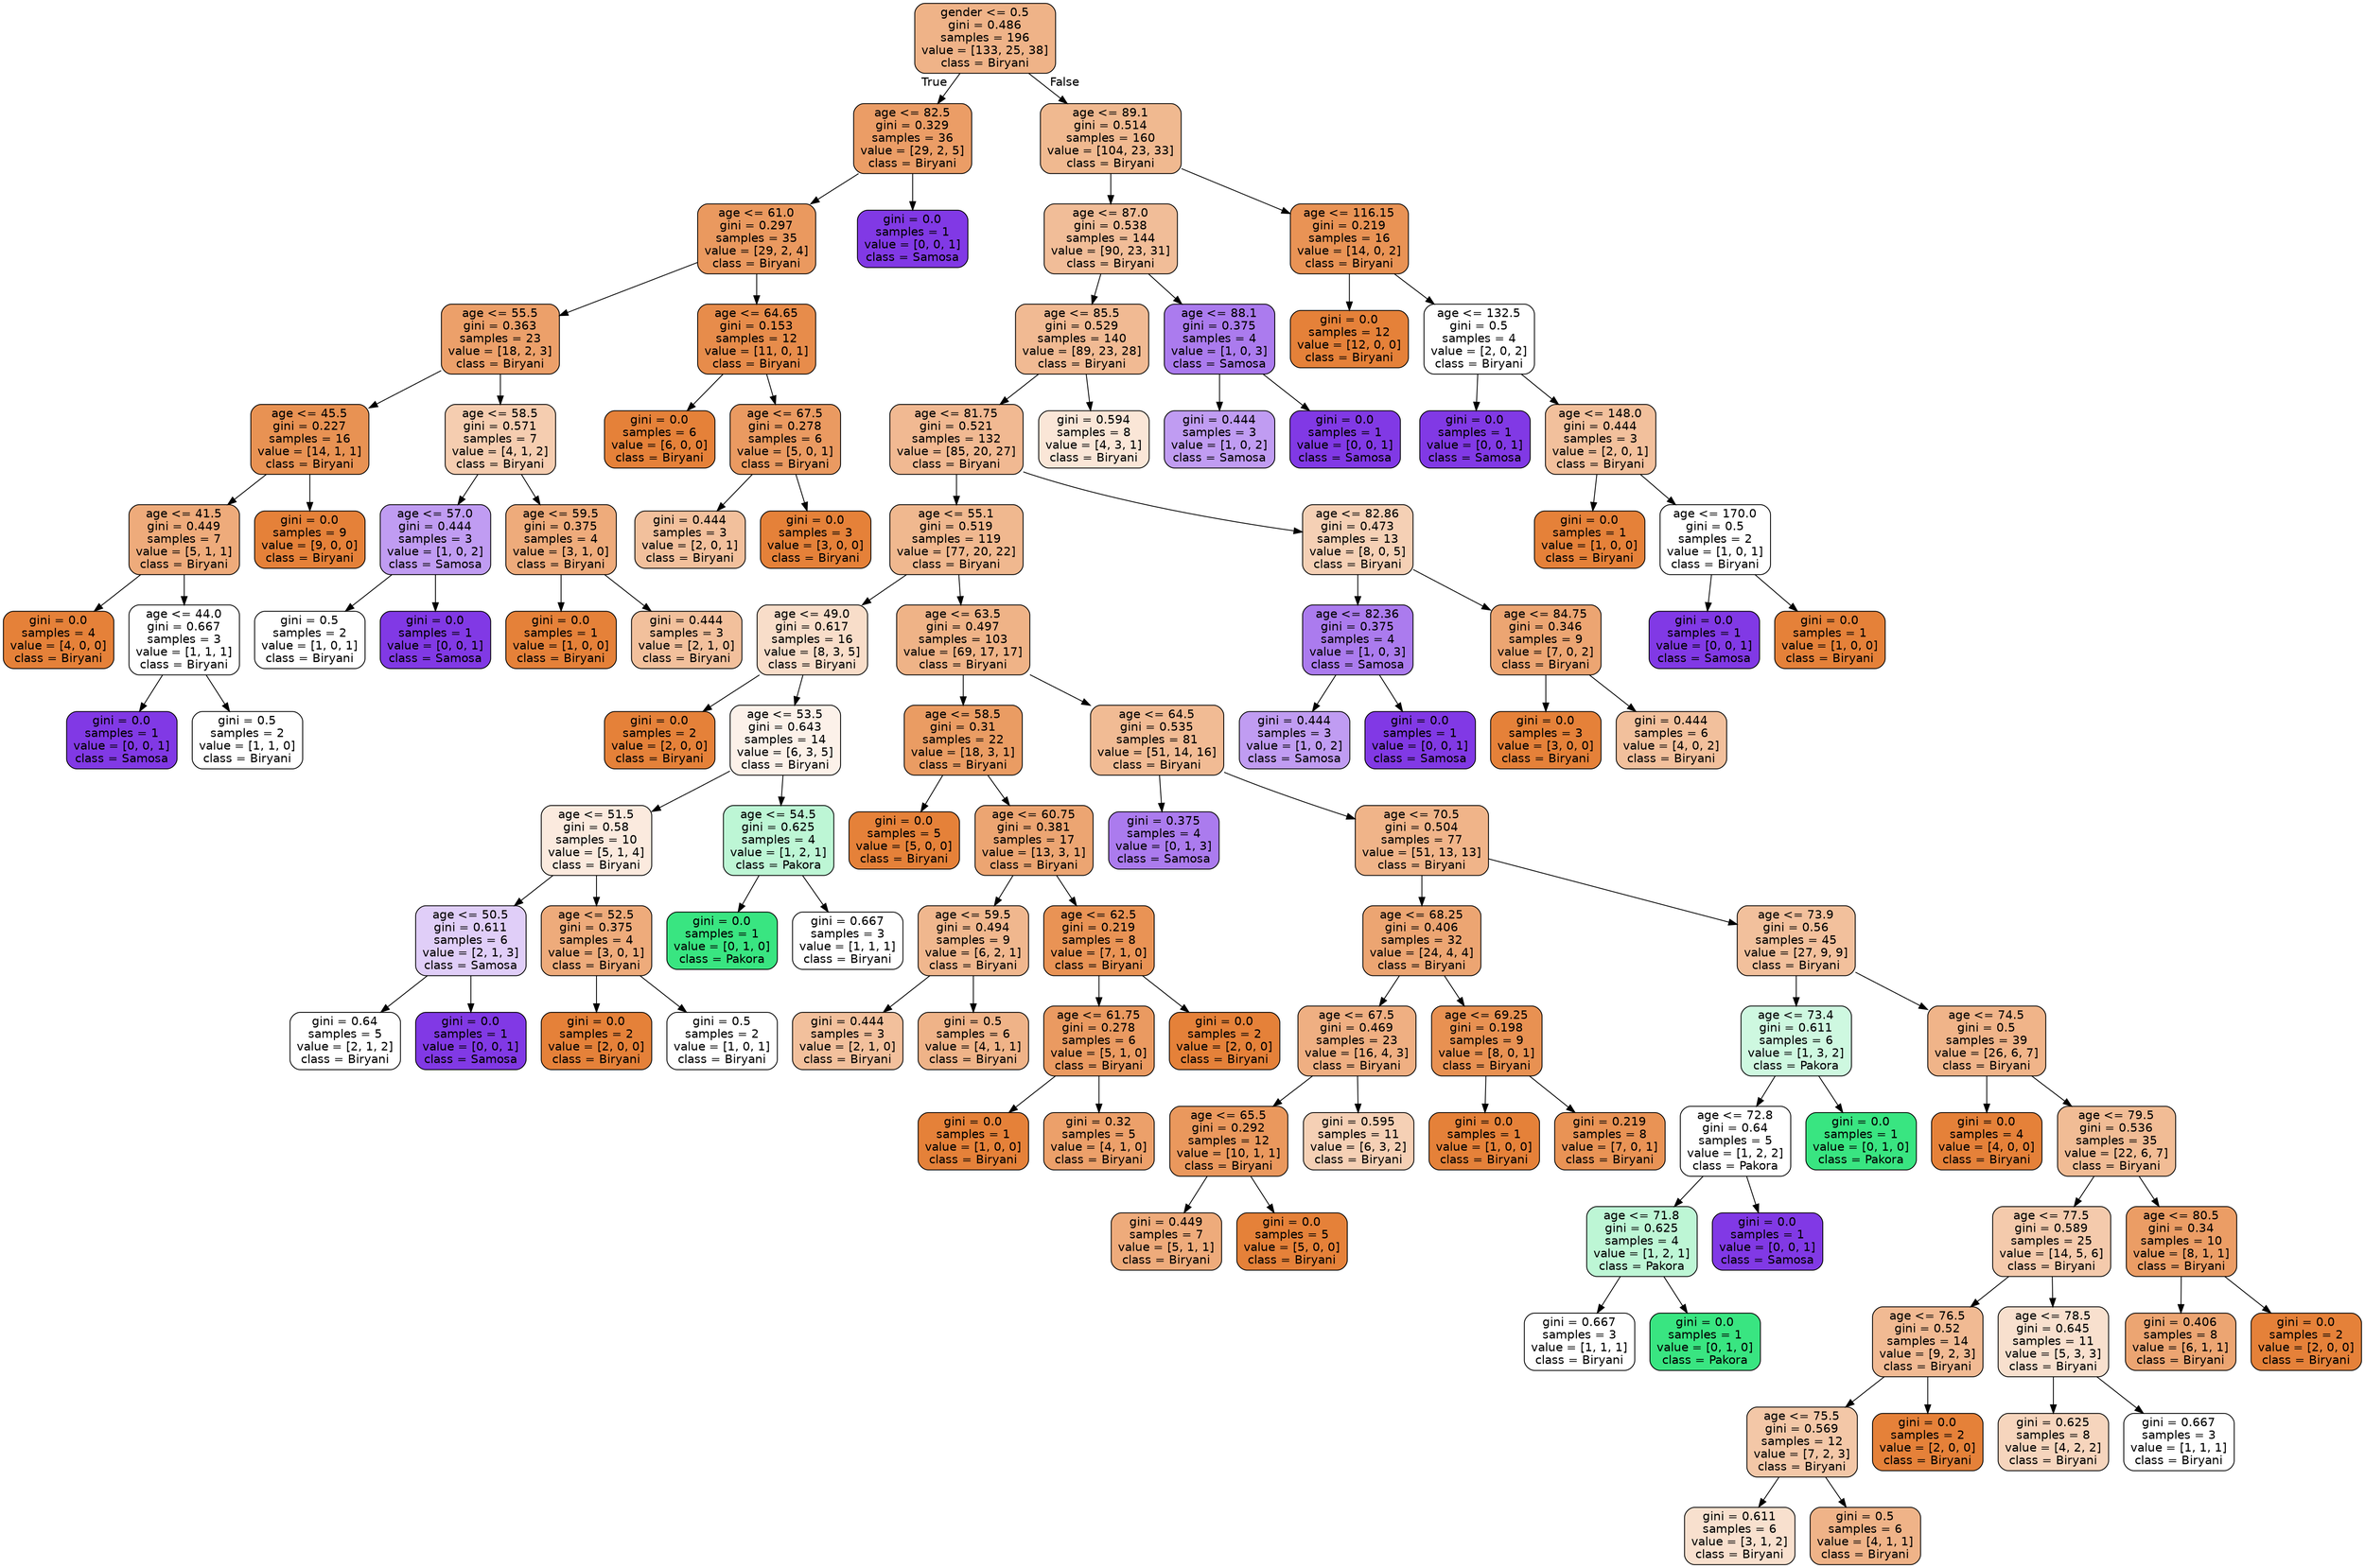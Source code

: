 digraph Tree {
node [shape=box, style="filled, rounded", color="black", fontname="helvetica"] ;
edge [fontname="helvetica"] ;
0 [label="gender <= 0.5\ngini = 0.486\nsamples = 196\nvalue = [133, 25, 38]\nclass = Biryani", fillcolor="#efb388"] ;
1 [label="age <= 82.5\ngini = 0.329\nsamples = 36\nvalue = [29, 2, 5]\nclass = Biryani", fillcolor="#eb9d66"] ;
0 -> 1 [labeldistance=2.5, labelangle=45, headlabel="True"] ;
2 [label="age <= 61.0\ngini = 0.297\nsamples = 35\nvalue = [29, 2, 4]\nclass = Biryani", fillcolor="#ea995f"] ;
1 -> 2 ;
3 [label="age <= 55.5\ngini = 0.363\nsamples = 23\nvalue = [18, 2, 3]\nclass = Biryani", fillcolor="#eca06a"] ;
2 -> 3 ;
4 [label="age <= 45.5\ngini = 0.227\nsamples = 16\nvalue = [14, 1, 1]\nclass = Biryani", fillcolor="#e89253"] ;
3 -> 4 ;
5 [label="age <= 41.5\ngini = 0.449\nsamples = 7\nvalue = [5, 1, 1]\nclass = Biryani", fillcolor="#eeab7b"] ;
4 -> 5 ;
6 [label="gini = 0.0\nsamples = 4\nvalue = [4, 0, 0]\nclass = Biryani", fillcolor="#e58139"] ;
5 -> 6 ;
7 [label="age <= 44.0\ngini = 0.667\nsamples = 3\nvalue = [1, 1, 1]\nclass = Biryani", fillcolor="#ffffff"] ;
5 -> 7 ;
8 [label="gini = 0.0\nsamples = 1\nvalue = [0, 0, 1]\nclass = Samosa", fillcolor="#8139e5"] ;
7 -> 8 ;
9 [label="gini = 0.5\nsamples = 2\nvalue = [1, 1, 0]\nclass = Biryani", fillcolor="#ffffff"] ;
7 -> 9 ;
10 [label="gini = 0.0\nsamples = 9\nvalue = [9, 0, 0]\nclass = Biryani", fillcolor="#e58139"] ;
4 -> 10 ;
11 [label="age <= 58.5\ngini = 0.571\nsamples = 7\nvalue = [4, 1, 2]\nclass = Biryani", fillcolor="#f5cdb0"] ;
3 -> 11 ;
12 [label="age <= 57.0\ngini = 0.444\nsamples = 3\nvalue = [1, 0, 2]\nclass = Samosa", fillcolor="#c09cf2"] ;
11 -> 12 ;
13 [label="gini = 0.5\nsamples = 2\nvalue = [1, 0, 1]\nclass = Biryani", fillcolor="#ffffff"] ;
12 -> 13 ;
14 [label="gini = 0.0\nsamples = 1\nvalue = [0, 0, 1]\nclass = Samosa", fillcolor="#8139e5"] ;
12 -> 14 ;
15 [label="age <= 59.5\ngini = 0.375\nsamples = 4\nvalue = [3, 1, 0]\nclass = Biryani", fillcolor="#eeab7b"] ;
11 -> 15 ;
16 [label="gini = 0.0\nsamples = 1\nvalue = [1, 0, 0]\nclass = Biryani", fillcolor="#e58139"] ;
15 -> 16 ;
17 [label="gini = 0.444\nsamples = 3\nvalue = [2, 1, 0]\nclass = Biryani", fillcolor="#f2c09c"] ;
15 -> 17 ;
18 [label="age <= 64.65\ngini = 0.153\nsamples = 12\nvalue = [11, 0, 1]\nclass = Biryani", fillcolor="#e78c4b"] ;
2 -> 18 ;
19 [label="gini = 0.0\nsamples = 6\nvalue = [6, 0, 0]\nclass = Biryani", fillcolor="#e58139"] ;
18 -> 19 ;
20 [label="age <= 67.5\ngini = 0.278\nsamples = 6\nvalue = [5, 0, 1]\nclass = Biryani", fillcolor="#ea9a61"] ;
18 -> 20 ;
21 [label="gini = 0.444\nsamples = 3\nvalue = [2, 0, 1]\nclass = Biryani", fillcolor="#f2c09c"] ;
20 -> 21 ;
22 [label="gini = 0.0\nsamples = 3\nvalue = [3, 0, 0]\nclass = Biryani", fillcolor="#e58139"] ;
20 -> 22 ;
23 [label="gini = 0.0\nsamples = 1\nvalue = [0, 0, 1]\nclass = Samosa", fillcolor="#8139e5"] ;
1 -> 23 ;
24 [label="age <= 89.1\ngini = 0.514\nsamples = 160\nvalue = [104, 23, 33]\nclass = Biryani", fillcolor="#f0b990"] ;
0 -> 24 [labeldistance=2.5, labelangle=-45, headlabel="False"] ;
25 [label="age <= 87.0\ngini = 0.538\nsamples = 144\nvalue = [90, 23, 31]\nclass = Biryani", fillcolor="#f1bd98"] ;
24 -> 25 ;
26 [label="age <= 85.5\ngini = 0.529\nsamples = 140\nvalue = [89, 23, 28]\nclass = Biryani", fillcolor="#f1ba93"] ;
25 -> 26 ;
27 [label="age <= 81.75\ngini = 0.521\nsamples = 132\nvalue = [85, 20, 27]\nclass = Biryani", fillcolor="#f1b992"] ;
26 -> 27 ;
28 [label="age <= 55.1\ngini = 0.519\nsamples = 119\nvalue = [77, 20, 22]\nclass = Biryani", fillcolor="#f0b88f"] ;
27 -> 28 ;
29 [label="age <= 49.0\ngini = 0.617\nsamples = 16\nvalue = [8, 3, 5]\nclass = Biryani", fillcolor="#f8ddc9"] ;
28 -> 29 ;
30 [label="gini = 0.0\nsamples = 2\nvalue = [2, 0, 0]\nclass = Biryani", fillcolor="#e58139"] ;
29 -> 30 ;
31 [label="age <= 53.5\ngini = 0.643\nsamples = 14\nvalue = [6, 3, 5]\nclass = Biryani", fillcolor="#fcf1e9"] ;
29 -> 31 ;
32 [label="age <= 51.5\ngini = 0.58\nsamples = 10\nvalue = [5, 1, 4]\nclass = Biryani", fillcolor="#fbeade"] ;
31 -> 32 ;
33 [label="age <= 50.5\ngini = 0.611\nsamples = 6\nvalue = [2, 1, 3]\nclass = Samosa", fillcolor="#e0cef8"] ;
32 -> 33 ;
34 [label="gini = 0.64\nsamples = 5\nvalue = [2, 1, 2]\nclass = Biryani", fillcolor="#ffffff"] ;
33 -> 34 ;
35 [label="gini = 0.0\nsamples = 1\nvalue = [0, 0, 1]\nclass = Samosa", fillcolor="#8139e5"] ;
33 -> 35 ;
36 [label="age <= 52.5\ngini = 0.375\nsamples = 4\nvalue = [3, 0, 1]\nclass = Biryani", fillcolor="#eeab7b"] ;
32 -> 36 ;
37 [label="gini = 0.0\nsamples = 2\nvalue = [2, 0, 0]\nclass = Biryani", fillcolor="#e58139"] ;
36 -> 37 ;
38 [label="gini = 0.5\nsamples = 2\nvalue = [1, 0, 1]\nclass = Biryani", fillcolor="#ffffff"] ;
36 -> 38 ;
39 [label="age <= 54.5\ngini = 0.625\nsamples = 4\nvalue = [1, 2, 1]\nclass = Pakora", fillcolor="#bdf6d5"] ;
31 -> 39 ;
40 [label="gini = 0.0\nsamples = 1\nvalue = [0, 1, 0]\nclass = Pakora", fillcolor="#39e581"] ;
39 -> 40 ;
41 [label="gini = 0.667\nsamples = 3\nvalue = [1, 1, 1]\nclass = Biryani", fillcolor="#ffffff"] ;
39 -> 41 ;
42 [label="age <= 63.5\ngini = 0.497\nsamples = 103\nvalue = [69, 17, 17]\nclass = Biryani", fillcolor="#efb387"] ;
28 -> 42 ;
43 [label="age <= 58.5\ngini = 0.31\nsamples = 22\nvalue = [18, 3, 1]\nclass = Biryani", fillcolor="#ea9c63"] ;
42 -> 43 ;
44 [label="gini = 0.0\nsamples = 5\nvalue = [5, 0, 0]\nclass = Biryani", fillcolor="#e58139"] ;
43 -> 44 ;
45 [label="age <= 60.75\ngini = 0.381\nsamples = 17\nvalue = [13, 3, 1]\nclass = Biryani", fillcolor="#eca572"] ;
43 -> 45 ;
46 [label="age <= 59.5\ngini = 0.494\nsamples = 9\nvalue = [6, 2, 1]\nclass = Biryani", fillcolor="#f0b78e"] ;
45 -> 46 ;
47 [label="gini = 0.444\nsamples = 3\nvalue = [2, 1, 0]\nclass = Biryani", fillcolor="#f2c09c"] ;
46 -> 47 ;
48 [label="gini = 0.5\nsamples = 6\nvalue = [4, 1, 1]\nclass = Biryani", fillcolor="#efb388"] ;
46 -> 48 ;
49 [label="age <= 62.5\ngini = 0.219\nsamples = 8\nvalue = [7, 1, 0]\nclass = Biryani", fillcolor="#e99355"] ;
45 -> 49 ;
50 [label="age <= 61.75\ngini = 0.278\nsamples = 6\nvalue = [5, 1, 0]\nclass = Biryani", fillcolor="#ea9a61"] ;
49 -> 50 ;
51 [label="gini = 0.0\nsamples = 1\nvalue = [1, 0, 0]\nclass = Biryani", fillcolor="#e58139"] ;
50 -> 51 ;
52 [label="gini = 0.32\nsamples = 5\nvalue = [4, 1, 0]\nclass = Biryani", fillcolor="#eca06a"] ;
50 -> 52 ;
53 [label="gini = 0.0\nsamples = 2\nvalue = [2, 0, 0]\nclass = Biryani", fillcolor="#e58139"] ;
49 -> 53 ;
54 [label="age <= 64.5\ngini = 0.535\nsamples = 81\nvalue = [51, 14, 16]\nclass = Biryani", fillcolor="#f1bb94"] ;
42 -> 54 ;
55 [label="gini = 0.375\nsamples = 4\nvalue = [0, 1, 3]\nclass = Samosa", fillcolor="#ab7bee"] ;
54 -> 55 ;
56 [label="age <= 70.5\ngini = 0.504\nsamples = 77\nvalue = [51, 13, 13]\nclass = Biryani", fillcolor="#f0b489"] ;
54 -> 56 ;
57 [label="age <= 68.25\ngini = 0.406\nsamples = 32\nvalue = [24, 4, 4]\nclass = Biryani", fillcolor="#eca572"] ;
56 -> 57 ;
58 [label="age <= 67.5\ngini = 0.469\nsamples = 23\nvalue = [16, 4, 3]\nclass = Biryani", fillcolor="#efaf82"] ;
57 -> 58 ;
59 [label="age <= 65.5\ngini = 0.292\nsamples = 12\nvalue = [10, 1, 1]\nclass = Biryani", fillcolor="#ea985d"] ;
58 -> 59 ;
60 [label="gini = 0.449\nsamples = 7\nvalue = [5, 1, 1]\nclass = Biryani", fillcolor="#eeab7b"] ;
59 -> 60 ;
61 [label="gini = 0.0\nsamples = 5\nvalue = [5, 0, 0]\nclass = Biryani", fillcolor="#e58139"] ;
59 -> 61 ;
62 [label="gini = 0.595\nsamples = 11\nvalue = [6, 3, 2]\nclass = Biryani", fillcolor="#f5d0b5"] ;
58 -> 62 ;
63 [label="age <= 69.25\ngini = 0.198\nsamples = 9\nvalue = [8, 0, 1]\nclass = Biryani", fillcolor="#e89152"] ;
57 -> 63 ;
64 [label="gini = 0.0\nsamples = 1\nvalue = [1, 0, 0]\nclass = Biryani", fillcolor="#e58139"] ;
63 -> 64 ;
65 [label="gini = 0.219\nsamples = 8\nvalue = [7, 0, 1]\nclass = Biryani", fillcolor="#e99355"] ;
63 -> 65 ;
66 [label="age <= 73.9\ngini = 0.56\nsamples = 45\nvalue = [27, 9, 9]\nclass = Biryani", fillcolor="#f2c09c"] ;
56 -> 66 ;
67 [label="age <= 73.4\ngini = 0.611\nsamples = 6\nvalue = [1, 3, 2]\nclass = Pakora", fillcolor="#cef8e0"] ;
66 -> 67 ;
68 [label="age <= 72.8\ngini = 0.64\nsamples = 5\nvalue = [1, 2, 2]\nclass = Pakora", fillcolor="#ffffff"] ;
67 -> 68 ;
69 [label="age <= 71.8\ngini = 0.625\nsamples = 4\nvalue = [1, 2, 1]\nclass = Pakora", fillcolor="#bdf6d5"] ;
68 -> 69 ;
70 [label="gini = 0.667\nsamples = 3\nvalue = [1, 1, 1]\nclass = Biryani", fillcolor="#ffffff"] ;
69 -> 70 ;
71 [label="gini = 0.0\nsamples = 1\nvalue = [0, 1, 0]\nclass = Pakora", fillcolor="#39e581"] ;
69 -> 71 ;
72 [label="gini = 0.0\nsamples = 1\nvalue = [0, 0, 1]\nclass = Samosa", fillcolor="#8139e5"] ;
68 -> 72 ;
73 [label="gini = 0.0\nsamples = 1\nvalue = [0, 1, 0]\nclass = Pakora", fillcolor="#39e581"] ;
67 -> 73 ;
74 [label="age <= 74.5\ngini = 0.5\nsamples = 39\nvalue = [26, 6, 7]\nclass = Biryani", fillcolor="#f0b489"] ;
66 -> 74 ;
75 [label="gini = 0.0\nsamples = 4\nvalue = [4, 0, 0]\nclass = Biryani", fillcolor="#e58139"] ;
74 -> 75 ;
76 [label="age <= 79.5\ngini = 0.536\nsamples = 35\nvalue = [22, 6, 7]\nclass = Biryani", fillcolor="#f1bc95"] ;
74 -> 76 ;
77 [label="age <= 77.5\ngini = 0.589\nsamples = 25\nvalue = [14, 5, 6]\nclass = Biryani", fillcolor="#f4caac"] ;
76 -> 77 ;
78 [label="age <= 76.5\ngini = 0.52\nsamples = 14\nvalue = [9, 2, 3]\nclass = Biryani", fillcolor="#f1ba93"] ;
77 -> 78 ;
79 [label="age <= 75.5\ngini = 0.569\nsamples = 12\nvalue = [7, 2, 3]\nclass = Biryani", fillcolor="#f3c7a7"] ;
78 -> 79 ;
80 [label="gini = 0.611\nsamples = 6\nvalue = [3, 1, 2]\nclass = Biryani", fillcolor="#f8e0ce"] ;
79 -> 80 ;
81 [label="gini = 0.5\nsamples = 6\nvalue = [4, 1, 1]\nclass = Biryani", fillcolor="#efb388"] ;
79 -> 81 ;
82 [label="gini = 0.0\nsamples = 2\nvalue = [2, 0, 0]\nclass = Biryani", fillcolor="#e58139"] ;
78 -> 82 ;
83 [label="age <= 78.5\ngini = 0.645\nsamples = 11\nvalue = [5, 3, 3]\nclass = Biryani", fillcolor="#f8e0ce"] ;
77 -> 83 ;
84 [label="gini = 0.625\nsamples = 8\nvalue = [4, 2, 2]\nclass = Biryani", fillcolor="#f6d5bd"] ;
83 -> 84 ;
85 [label="gini = 0.667\nsamples = 3\nvalue = [1, 1, 1]\nclass = Biryani", fillcolor="#ffffff"] ;
83 -> 85 ;
86 [label="age <= 80.5\ngini = 0.34\nsamples = 10\nvalue = [8, 1, 1]\nclass = Biryani", fillcolor="#eb9d65"] ;
76 -> 86 ;
87 [label="gini = 0.406\nsamples = 8\nvalue = [6, 1, 1]\nclass = Biryani", fillcolor="#eca572"] ;
86 -> 87 ;
88 [label="gini = 0.0\nsamples = 2\nvalue = [2, 0, 0]\nclass = Biryani", fillcolor="#e58139"] ;
86 -> 88 ;
89 [label="age <= 82.86\ngini = 0.473\nsamples = 13\nvalue = [8, 0, 5]\nclass = Biryani", fillcolor="#f5d0b5"] ;
27 -> 89 ;
90 [label="age <= 82.36\ngini = 0.375\nsamples = 4\nvalue = [1, 0, 3]\nclass = Samosa", fillcolor="#ab7bee"] ;
89 -> 90 ;
91 [label="gini = 0.444\nsamples = 3\nvalue = [1, 0, 2]\nclass = Samosa", fillcolor="#c09cf2"] ;
90 -> 91 ;
92 [label="gini = 0.0\nsamples = 1\nvalue = [0, 0, 1]\nclass = Samosa", fillcolor="#8139e5"] ;
90 -> 92 ;
93 [label="age <= 84.75\ngini = 0.346\nsamples = 9\nvalue = [7, 0, 2]\nclass = Biryani", fillcolor="#eca572"] ;
89 -> 93 ;
94 [label="gini = 0.0\nsamples = 3\nvalue = [3, 0, 0]\nclass = Biryani", fillcolor="#e58139"] ;
93 -> 94 ;
95 [label="gini = 0.444\nsamples = 6\nvalue = [4, 0, 2]\nclass = Biryani", fillcolor="#f2c09c"] ;
93 -> 95 ;
96 [label="gini = 0.594\nsamples = 8\nvalue = [4, 3, 1]\nclass = Biryani", fillcolor="#fae6d7"] ;
26 -> 96 ;
97 [label="age <= 88.1\ngini = 0.375\nsamples = 4\nvalue = [1, 0, 3]\nclass = Samosa", fillcolor="#ab7bee"] ;
25 -> 97 ;
98 [label="gini = 0.444\nsamples = 3\nvalue = [1, 0, 2]\nclass = Samosa", fillcolor="#c09cf2"] ;
97 -> 98 ;
99 [label="gini = 0.0\nsamples = 1\nvalue = [0, 0, 1]\nclass = Samosa", fillcolor="#8139e5"] ;
97 -> 99 ;
100 [label="age <= 116.15\ngini = 0.219\nsamples = 16\nvalue = [14, 0, 2]\nclass = Biryani", fillcolor="#e99355"] ;
24 -> 100 ;
101 [label="gini = 0.0\nsamples = 12\nvalue = [12, 0, 0]\nclass = Biryani", fillcolor="#e58139"] ;
100 -> 101 ;
102 [label="age <= 132.5\ngini = 0.5\nsamples = 4\nvalue = [2, 0, 2]\nclass = Biryani", fillcolor="#ffffff"] ;
100 -> 102 ;
103 [label="gini = 0.0\nsamples = 1\nvalue = [0, 0, 1]\nclass = Samosa", fillcolor="#8139e5"] ;
102 -> 103 ;
104 [label="age <= 148.0\ngini = 0.444\nsamples = 3\nvalue = [2, 0, 1]\nclass = Biryani", fillcolor="#f2c09c"] ;
102 -> 104 ;
105 [label="gini = 0.0\nsamples = 1\nvalue = [1, 0, 0]\nclass = Biryani", fillcolor="#e58139"] ;
104 -> 105 ;
106 [label="age <= 170.0\ngini = 0.5\nsamples = 2\nvalue = [1, 0, 1]\nclass = Biryani", fillcolor="#ffffff"] ;
104 -> 106 ;
107 [label="gini = 0.0\nsamples = 1\nvalue = [0, 0, 1]\nclass = Samosa", fillcolor="#8139e5"] ;
106 -> 107 ;
108 [label="gini = 0.0\nsamples = 1\nvalue = [1, 0, 0]\nclass = Biryani", fillcolor="#e58139"] ;
106 -> 108 ;
}